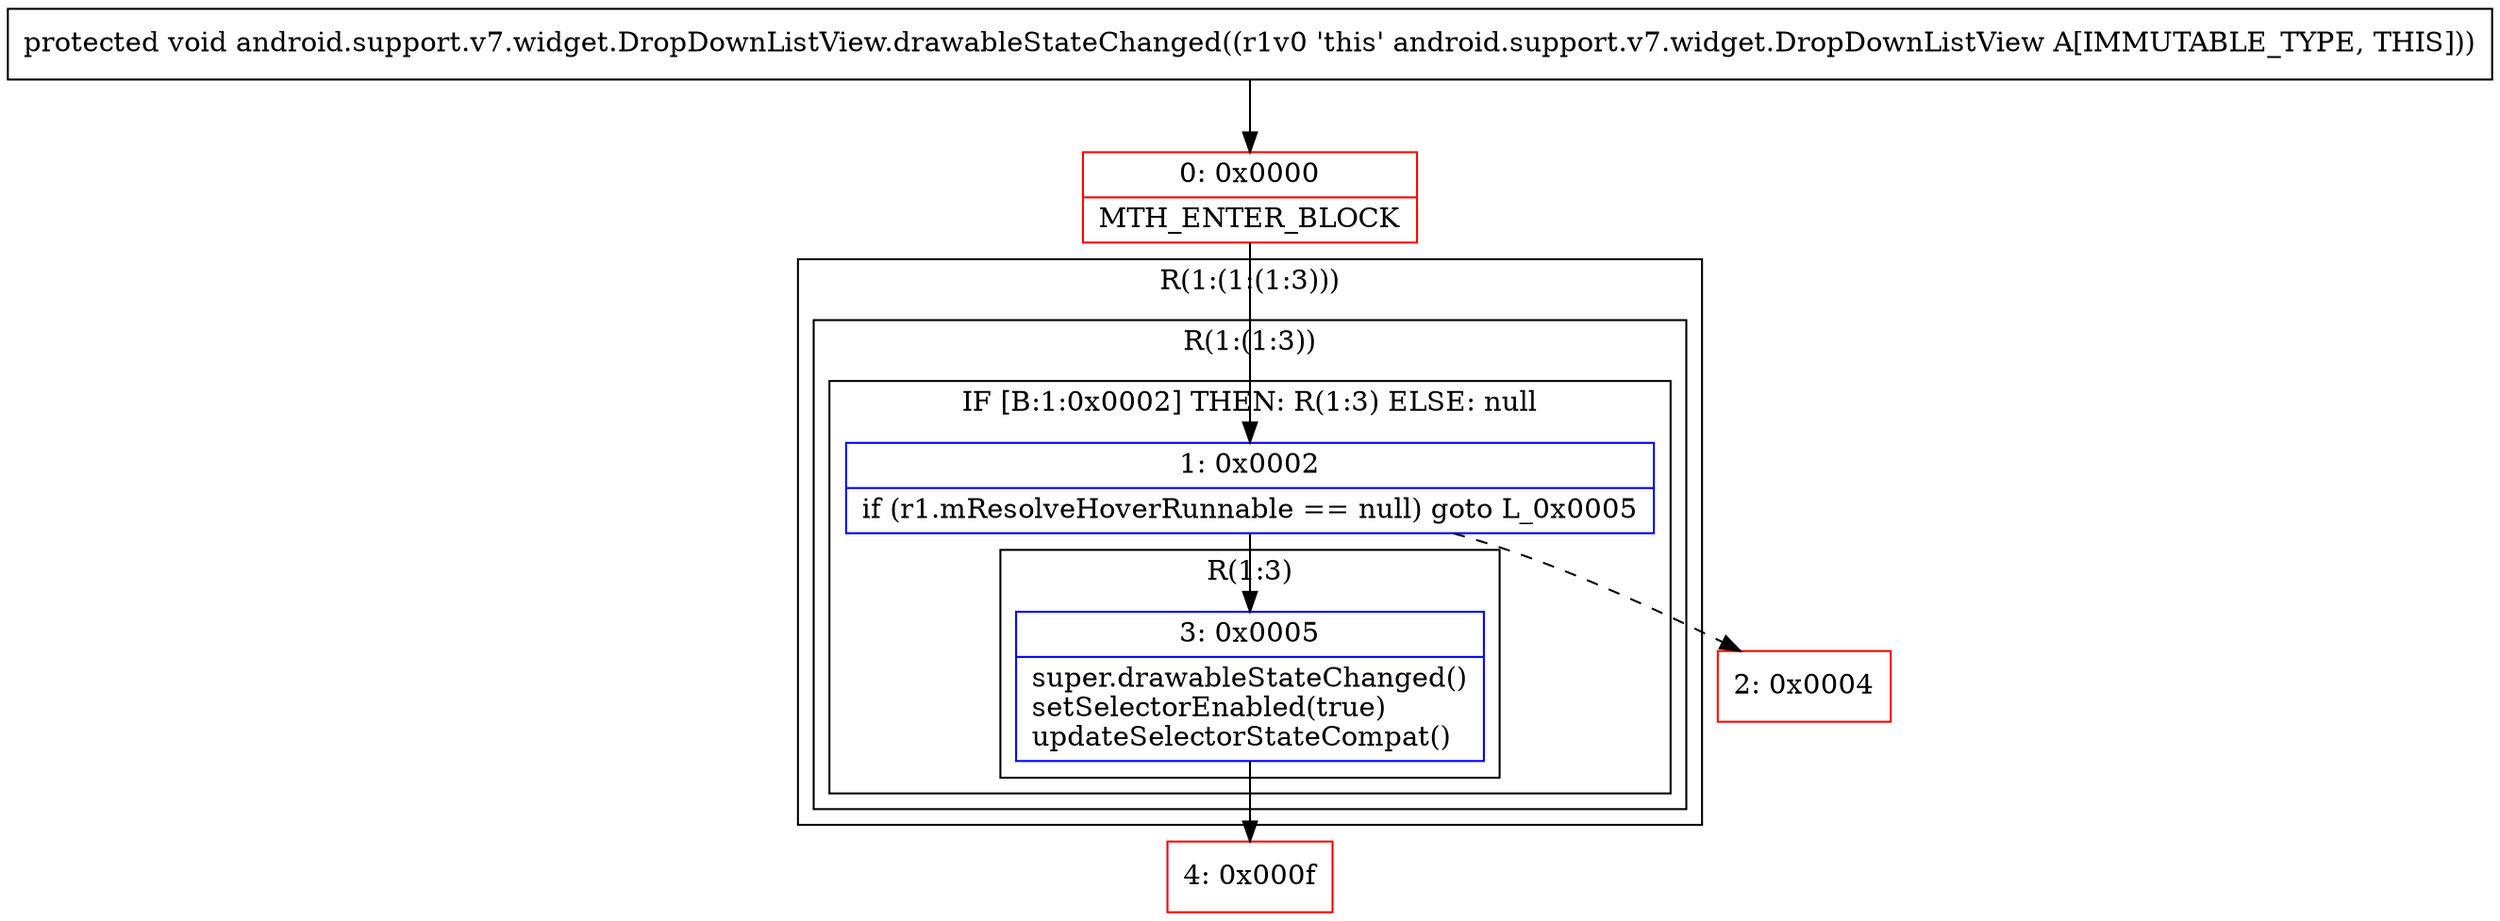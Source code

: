 digraph "CFG forandroid.support.v7.widget.DropDownListView.drawableStateChanged()V" {
subgraph cluster_Region_549815768 {
label = "R(1:(1:(1:3)))";
node [shape=record,color=blue];
subgraph cluster_Region_2101729109 {
label = "R(1:(1:3))";
node [shape=record,color=blue];
subgraph cluster_IfRegion_399754737 {
label = "IF [B:1:0x0002] THEN: R(1:3) ELSE: null";
node [shape=record,color=blue];
Node_1 [shape=record,label="{1\:\ 0x0002|if (r1.mResolveHoverRunnable == null) goto L_0x0005\l}"];
subgraph cluster_Region_2136141838 {
label = "R(1:3)";
node [shape=record,color=blue];
Node_3 [shape=record,label="{3\:\ 0x0005|super.drawableStateChanged()\lsetSelectorEnabled(true)\lupdateSelectorStateCompat()\l}"];
}
}
}
}
Node_0 [shape=record,color=red,label="{0\:\ 0x0000|MTH_ENTER_BLOCK\l}"];
Node_2 [shape=record,color=red,label="{2\:\ 0x0004}"];
Node_4 [shape=record,color=red,label="{4\:\ 0x000f}"];
MethodNode[shape=record,label="{protected void android.support.v7.widget.DropDownListView.drawableStateChanged((r1v0 'this' android.support.v7.widget.DropDownListView A[IMMUTABLE_TYPE, THIS])) }"];
MethodNode -> Node_0;
Node_1 -> Node_2[style=dashed];
Node_1 -> Node_3;
Node_3 -> Node_4;
Node_0 -> Node_1;
}

